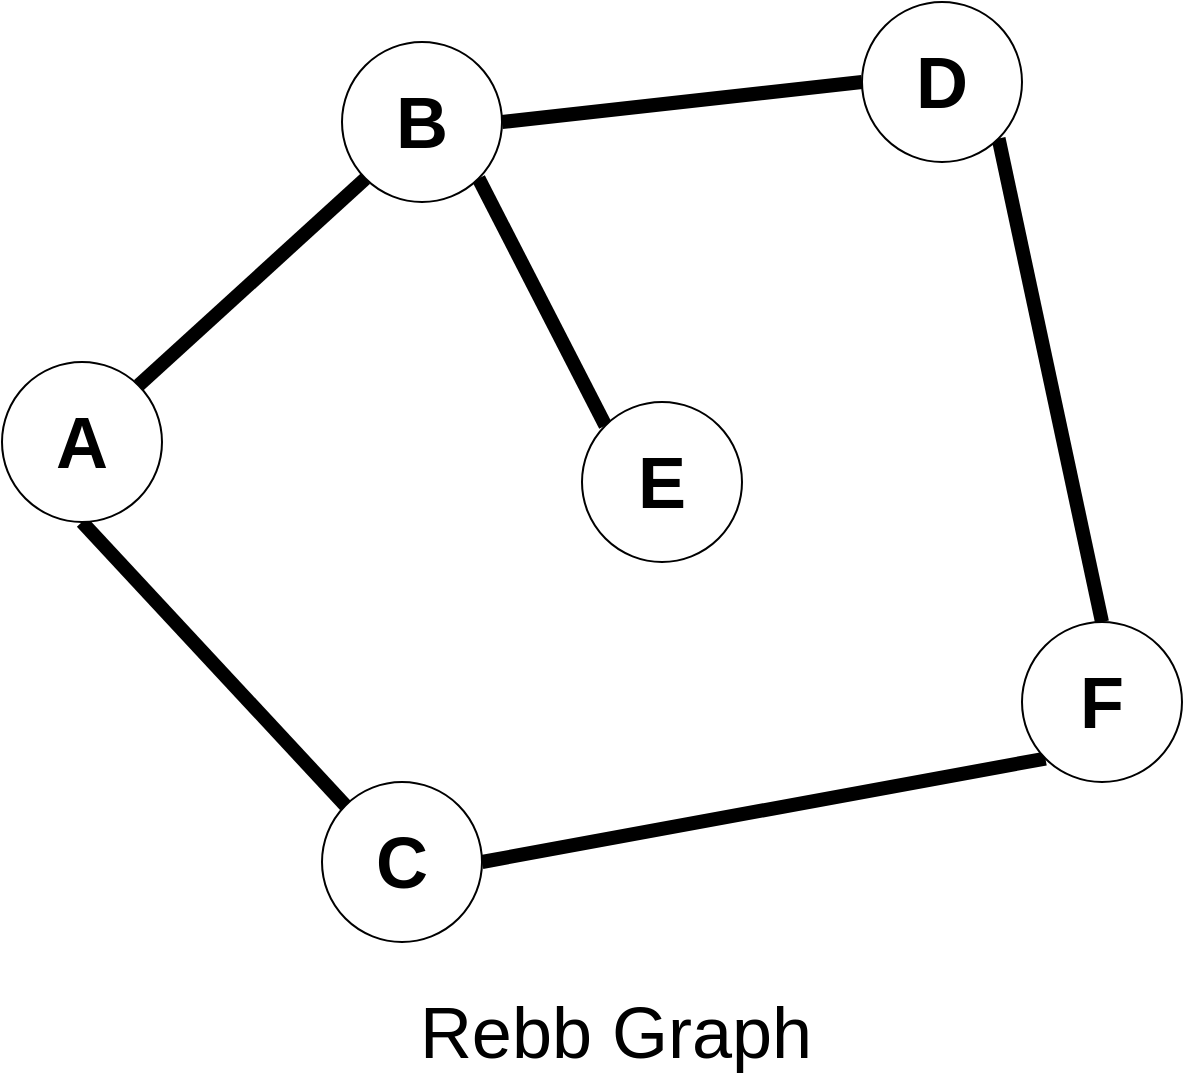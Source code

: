 <mxfile>
    <diagram id="c0lnAhHAGAs8H4YY6Tav" name="Page-1">
        <mxGraphModel dx="1027" dy="833" grid="1" gridSize="10" guides="1" tooltips="1" connect="1" arrows="1" fold="1" page="1" pageScale="1" pageWidth="1169" pageHeight="1654" math="0" shadow="0">
            <root>
                <mxCell id="0"/>
                <mxCell id="1" parent="0"/>
                <mxCell id="8" style="edgeStyle=none;html=1;exitX=1;exitY=0;exitDx=0;exitDy=0;entryX=0;entryY=1;entryDx=0;entryDy=0;fontSize=36;endArrow=none;endFill=0;strokeWidth=7;" edge="1" parent="1" source="2" target="3">
                    <mxGeometry relative="1" as="geometry"/>
                </mxCell>
                <mxCell id="12" style="edgeStyle=none;html=1;exitX=0.5;exitY=1;exitDx=0;exitDy=0;entryX=0;entryY=0;entryDx=0;entryDy=0;fontSize=36;endArrow=none;endFill=0;strokeWidth=7;" edge="1" parent="1" source="2" target="4">
                    <mxGeometry relative="1" as="geometry"/>
                </mxCell>
                <mxCell id="2" value="&lt;b&gt;&lt;font style=&quot;font-size: 36px&quot;&gt;A&lt;/font&gt;&lt;/b&gt;" style="ellipse;whiteSpace=wrap;html=1;aspect=fixed;" vertex="1" parent="1">
                    <mxGeometry x="300" y="400" width="80" height="80" as="geometry"/>
                </mxCell>
                <mxCell id="9" style="edgeStyle=none;html=1;exitX=1;exitY=0.5;exitDx=0;exitDy=0;entryX=0;entryY=0.5;entryDx=0;entryDy=0;fontSize=36;endArrow=none;endFill=0;strokeWidth=7;" edge="1" parent="1" source="3" target="6">
                    <mxGeometry relative="1" as="geometry"/>
                </mxCell>
                <mxCell id="11" style="edgeStyle=none;html=1;exitX=1;exitY=1;exitDx=0;exitDy=0;entryX=0;entryY=0;entryDx=0;entryDy=0;fontSize=36;endArrow=none;endFill=0;strokeWidth=7;" edge="1" parent="1" source="3" target="5">
                    <mxGeometry relative="1" as="geometry"/>
                </mxCell>
                <mxCell id="3" value="&lt;span style=&quot;font-size: 36px&quot;&gt;&lt;b&gt;B&lt;/b&gt;&lt;/span&gt;" style="ellipse;whiteSpace=wrap;html=1;aspect=fixed;" vertex="1" parent="1">
                    <mxGeometry x="470" y="240" width="80" height="80" as="geometry"/>
                </mxCell>
                <mxCell id="13" style="edgeStyle=none;html=1;exitX=1;exitY=0.5;exitDx=0;exitDy=0;entryX=0;entryY=1;entryDx=0;entryDy=0;fontSize=36;endArrow=none;endFill=0;strokeWidth=7;" edge="1" parent="1" source="4" target="7">
                    <mxGeometry relative="1" as="geometry"/>
                </mxCell>
                <mxCell id="4" value="&lt;span style=&quot;font-size: 36px&quot;&gt;&lt;b&gt;C&lt;/b&gt;&lt;/span&gt;" style="ellipse;whiteSpace=wrap;html=1;aspect=fixed;" vertex="1" parent="1">
                    <mxGeometry x="460" y="610" width="80" height="80" as="geometry"/>
                </mxCell>
                <mxCell id="5" value="&lt;span style=&quot;font-size: 36px&quot;&gt;&lt;b&gt;E&lt;/b&gt;&lt;/span&gt;" style="ellipse;whiteSpace=wrap;html=1;aspect=fixed;" vertex="1" parent="1">
                    <mxGeometry x="590" y="420" width="80" height="80" as="geometry"/>
                </mxCell>
                <mxCell id="10" style="edgeStyle=none;html=1;exitX=1;exitY=1;exitDx=0;exitDy=0;entryX=0.5;entryY=0;entryDx=0;entryDy=0;fontSize=36;endArrow=none;endFill=0;strokeWidth=7;" edge="1" parent="1" source="6" target="7">
                    <mxGeometry relative="1" as="geometry"/>
                </mxCell>
                <mxCell id="6" value="&lt;span style=&quot;font-size: 36px&quot;&gt;&lt;b&gt;D&lt;/b&gt;&lt;/span&gt;" style="ellipse;whiteSpace=wrap;html=1;aspect=fixed;" vertex="1" parent="1">
                    <mxGeometry x="730" y="220" width="80" height="80" as="geometry"/>
                </mxCell>
                <mxCell id="7" value="&lt;span style=&quot;font-size: 36px&quot;&gt;&lt;b&gt;F&lt;/b&gt;&lt;/span&gt;" style="ellipse;whiteSpace=wrap;html=1;aspect=fixed;" vertex="1" parent="1">
                    <mxGeometry x="810" y="530" width="80" height="80" as="geometry"/>
                </mxCell>
                <mxCell id="14" value="Rebb Graph&amp;nbsp;" style="text;html=1;strokeColor=none;fillColor=none;align=center;verticalAlign=middle;whiteSpace=wrap;rounded=0;fontSize=36;" vertex="1" parent="1">
                    <mxGeometry x="494" y="720" width="236" height="30" as="geometry"/>
                </mxCell>
            </root>
        </mxGraphModel>
    </diagram>
</mxfile>